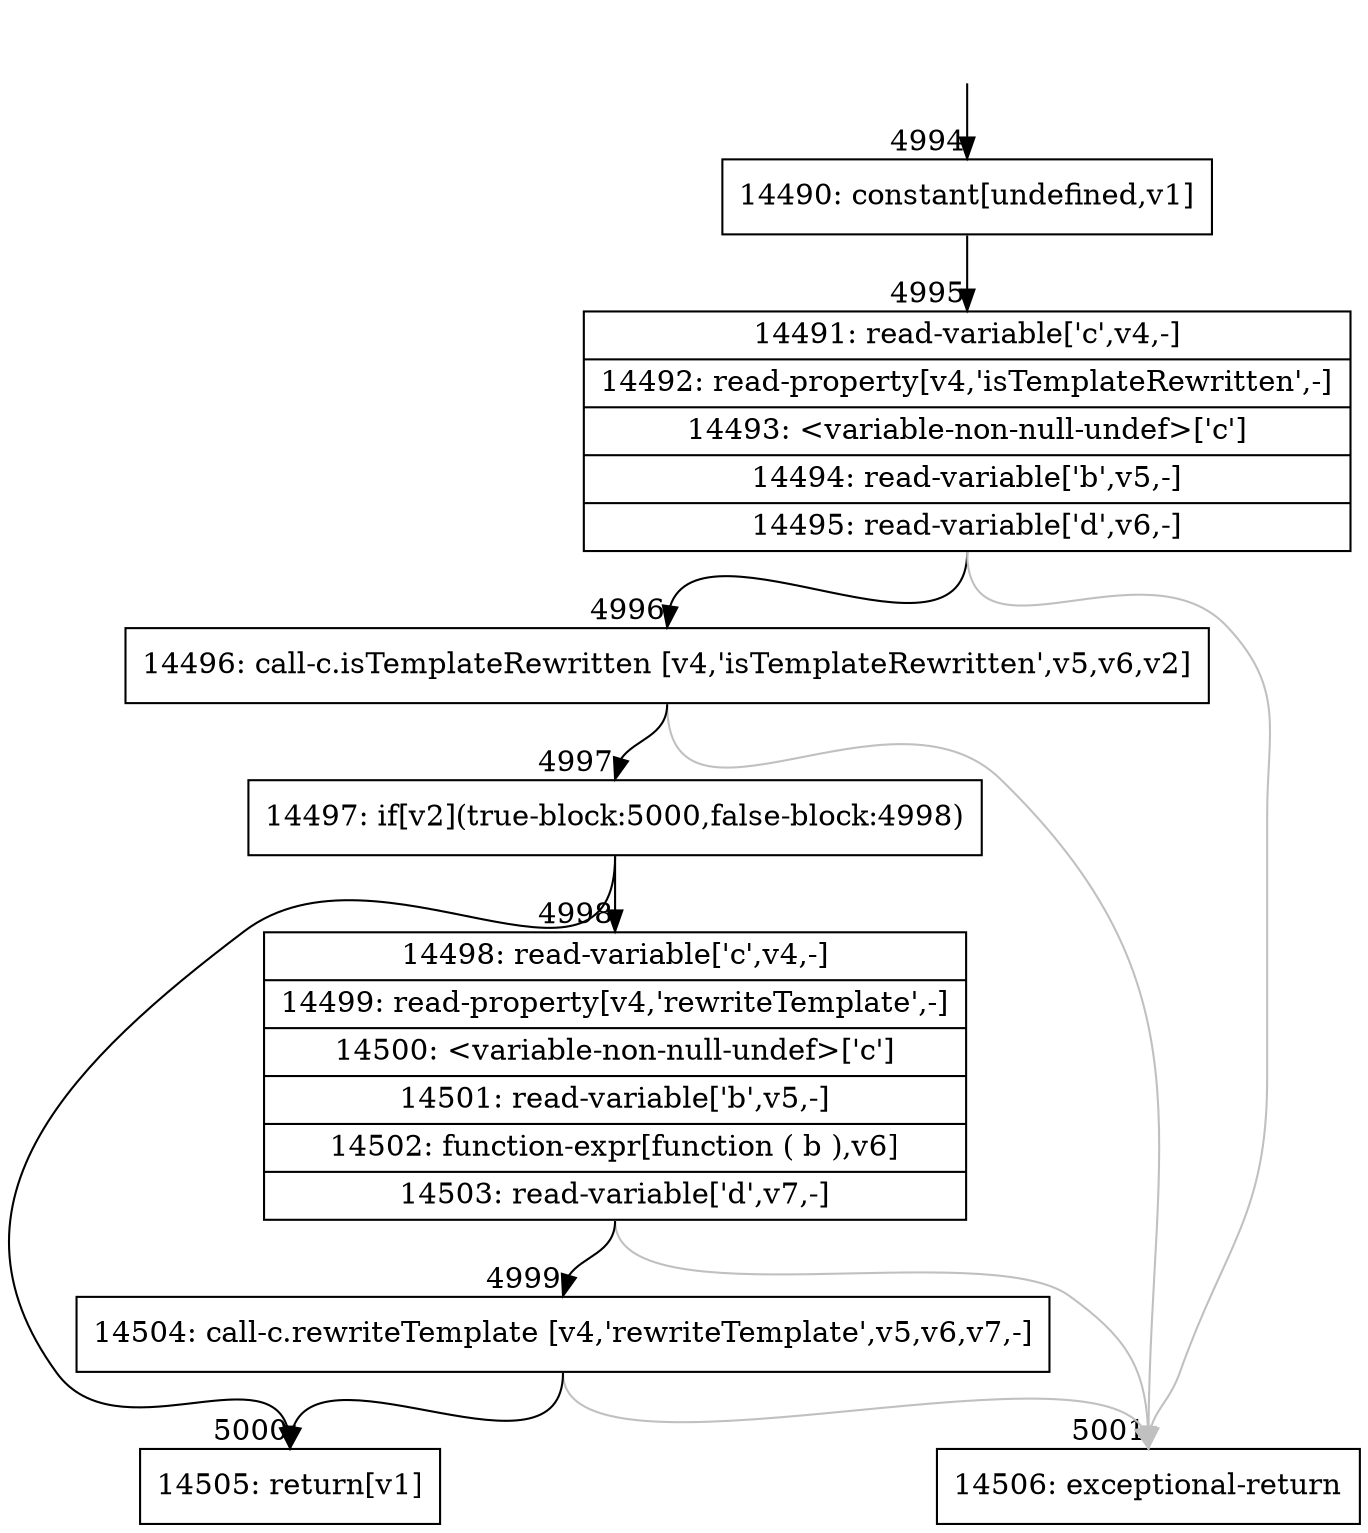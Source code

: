 digraph {
rankdir="TD"
BB_entry416[shape=none,label=""];
BB_entry416 -> BB4994 [tailport=s, headport=n, headlabel="    4994"]
BB4994 [shape=record label="{14490: constant[undefined,v1]}" ] 
BB4994 -> BB4995 [tailport=s, headport=n, headlabel="      4995"]
BB4995 [shape=record label="{14491: read-variable['c',v4,-]|14492: read-property[v4,'isTemplateRewritten',-]|14493: \<variable-non-null-undef\>['c']|14494: read-variable['b',v5,-]|14495: read-variable['d',v6,-]}" ] 
BB4995 -> BB4996 [tailport=s, headport=n, headlabel="      4996"]
BB4995 -> BB5001 [tailport=s, headport=n, color=gray, headlabel="      5001"]
BB4996 [shape=record label="{14496: call-c.isTemplateRewritten [v4,'isTemplateRewritten',v5,v6,v2]}" ] 
BB4996 -> BB4997 [tailport=s, headport=n, headlabel="      4997"]
BB4996 -> BB5001 [tailport=s, headport=n, color=gray]
BB4997 [shape=record label="{14497: if[v2](true-block:5000,false-block:4998)}" ] 
BB4997 -> BB5000 [tailport=s, headport=n, headlabel="      5000"]
BB4997 -> BB4998 [tailport=s, headport=n, headlabel="      4998"]
BB4998 [shape=record label="{14498: read-variable['c',v4,-]|14499: read-property[v4,'rewriteTemplate',-]|14500: \<variable-non-null-undef\>['c']|14501: read-variable['b',v5,-]|14502: function-expr[function ( b ),v6]|14503: read-variable['d',v7,-]}" ] 
BB4998 -> BB4999 [tailport=s, headport=n, headlabel="      4999"]
BB4998 -> BB5001 [tailport=s, headport=n, color=gray]
BB4999 [shape=record label="{14504: call-c.rewriteTemplate [v4,'rewriteTemplate',v5,v6,v7,-]}" ] 
BB4999 -> BB5000 [tailport=s, headport=n]
BB4999 -> BB5001 [tailport=s, headport=n, color=gray]
BB5000 [shape=record label="{14505: return[v1]}" ] 
BB5001 [shape=record label="{14506: exceptional-return}" ] 
}
